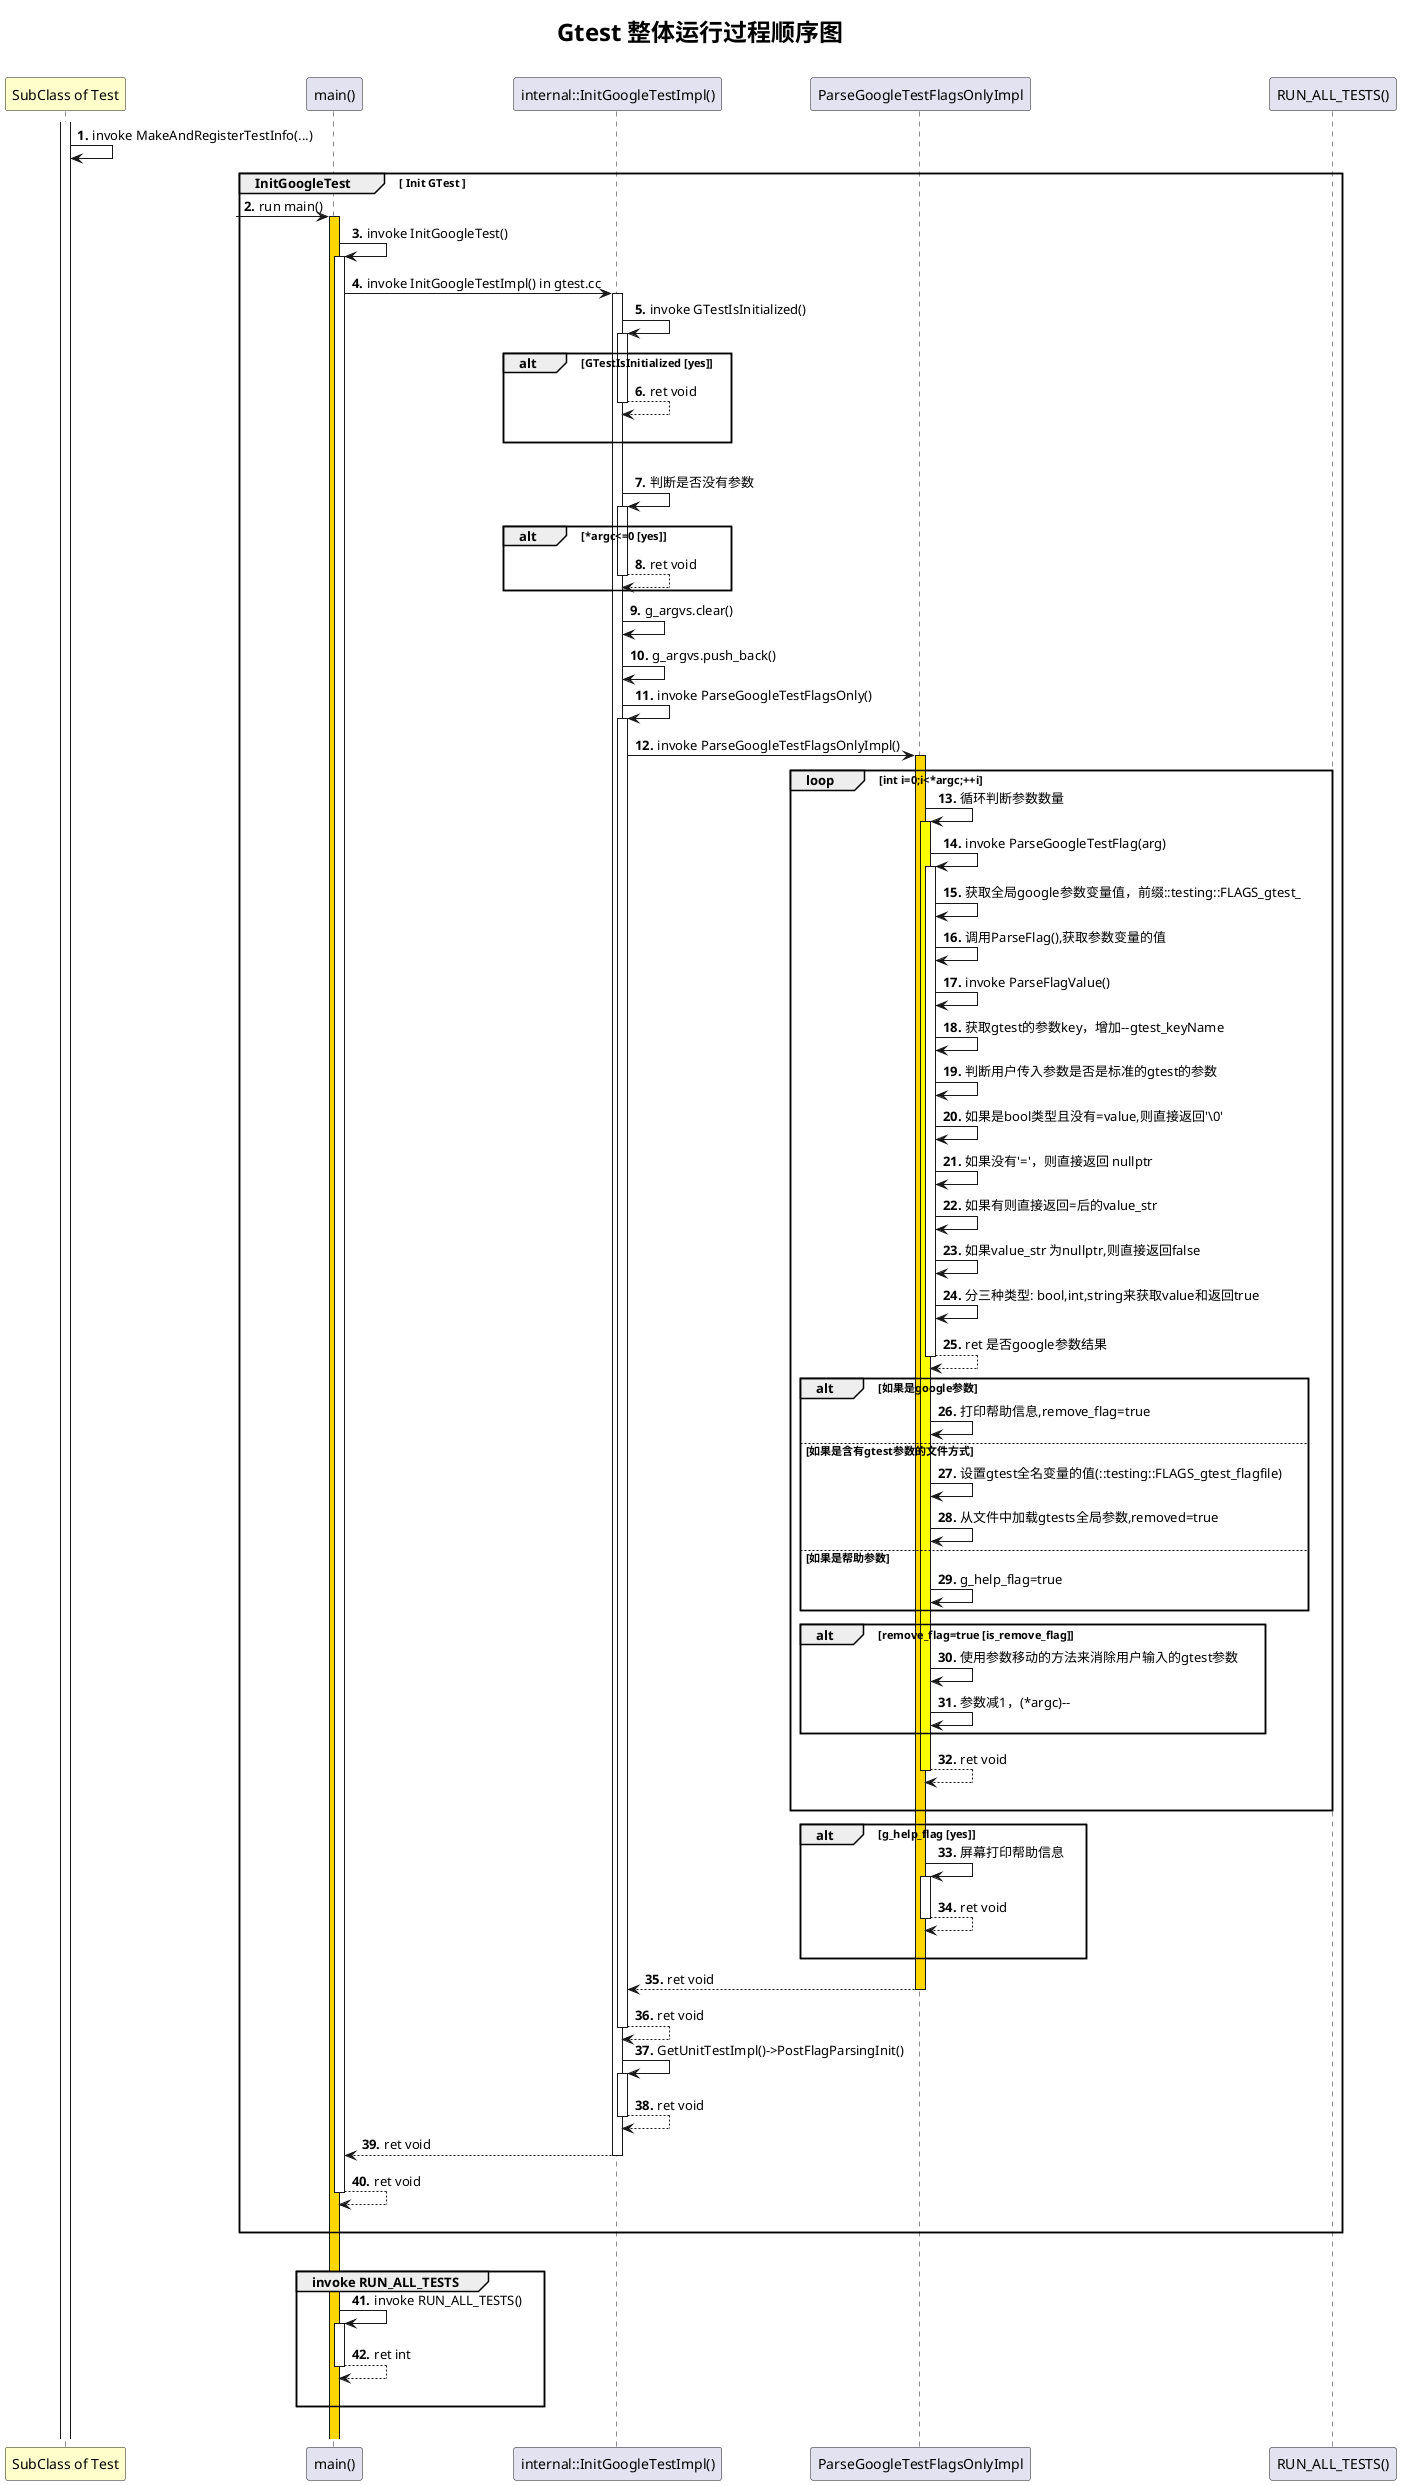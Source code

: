 @startuml
'https://plantuml.com/sequence-diagram
title
 <b><font size="24">Gtest 整体运行过程顺序图</font></b>

end title

'actor boundary control collections database entity queue
'participant "SubClass of Test"  as Test  << (C,#add1b2) subclass >> order -2 #business
participant "SubClass of Test"  as Test  order -2 #business
participant "main()" as main
participant "internal::InitGoogleTestImpl()" as init_impl
participant "ParseGoogleTestFlagsOnlyImpl" as ParseGoogleTestFlagsOnlyImpl
participant "RUN_ALL_TESTS()" as  run_all_tests order 100


'autonumber start increment "<u>0|#.</u>"
autonumber 1 1 "<b>."

'activate participant #colouml_sequence_diagram.pumlr
activate Test
'participant -> participant ++|--|**|!! #color"
Test -> Test  : invoke MakeAndRegisterTestInfo(...)

/'
group 主标题 [副标题]
    bob -[#red]> alice : hello
    [-> alice : DoWork
    create actor|control|boundary|control|... participant
    bob -> participant : new
    / (h|r)note left|right|over|across of alice: this is note
    ref over bob,alice : init
    ... 5分钟后 ...
    bob <[#blue]- alice : ret
    |||
    ||40||
    alt#alt背景色 #整体背景色 主标题
        break|critical|loop|opt|par 主标题

        end
    else 标题

    else 标题2

    end
end
'/

group InitGoogleTest [ Init GTest ]
    ?-> main  ++ #gold : run main()
    main -> main ++ : invoke InitGoogleTest()
    main -> init_impl ++ : invoke InitGoogleTestImpl() in gtest.cc
    init_impl -> init_impl ++ : invoke GTestIsInitialized()
    alt GTestIsInitialized [yes]
        return ret void
        |||
    end
    |||
    init_impl -> init_impl ++ : 判断是否没有参数
    alt *argc<=0 [yes]
        return ret void
    end
    init_impl -> init_impl : g_argvs.clear()
    init_impl -> init_impl : g_argvs.push_back()

    init_impl -> init_impl ++ : invoke ParseGoogleTestFlagsOnly()
        init_impl -> ParseGoogleTestFlagsOnlyImpl ++ #gold : invoke ParseGoogleTestFlagsOnlyImpl()
            loop  int i=0;i<*argc;++i
                ParseGoogleTestFlagsOnlyImpl -> ParseGoogleTestFlagsOnlyImpl ++ #yellow : 循环判断参数数量
                    ParseGoogleTestFlagsOnlyImpl -> ParseGoogleTestFlagsOnlyImpl ++ : invoke ParseGoogleTestFlag(arg)
                        ParseGoogleTestFlagsOnlyImpl -> ParseGoogleTestFlagsOnlyImpl  : 获取全局google参数变量值，前缀::testing::FLAGS_gtest_
                        ParseGoogleTestFlagsOnlyImpl -> ParseGoogleTestFlagsOnlyImpl  : 调用ParseFlag(),获取参数变量的值
                        ParseGoogleTestFlagsOnlyImpl -> ParseGoogleTestFlagsOnlyImpl  : invoke ParseFlagValue()
                        ParseGoogleTestFlagsOnlyImpl -> ParseGoogleTestFlagsOnlyImpl  : 获取gtest的参数key，增加--gtest_keyName
                        ParseGoogleTestFlagsOnlyImpl -> ParseGoogleTestFlagsOnlyImpl  : 判断用户传入参数是否是标准的gtest的参数
                        ParseGoogleTestFlagsOnlyImpl -> ParseGoogleTestFlagsOnlyImpl  : 如果是bool类型且没有=value,则直接返回'\0'
                        ParseGoogleTestFlagsOnlyImpl -> ParseGoogleTestFlagsOnlyImpl  : 如果没有'='，则直接返回 nullptr
                        ParseGoogleTestFlagsOnlyImpl -> ParseGoogleTestFlagsOnlyImpl  : 如果有则直接返回=后的value_str
                        ParseGoogleTestFlagsOnlyImpl -> ParseGoogleTestFlagsOnlyImpl  : 如果value_str 为nullptr,则直接返回false
                        ParseGoogleTestFlagsOnlyImpl -> ParseGoogleTestFlagsOnlyImpl  : 分三种类型: bool,int,string来获取value和返回true
                    return ret 是否google参数结果

                    alt 如果是google参数
                        ParseGoogleTestFlagsOnlyImpl -> ParseGoogleTestFlagsOnlyImpl  : 打印帮助信息,remove_flag=true
                    else 如果是含有gtest参数的文件方式
                        ParseGoogleTestFlagsOnlyImpl -> ParseGoogleTestFlagsOnlyImpl  : 设置gtest全名变量的值(::testing::FLAGS_gtest_flagfile)
                        ParseGoogleTestFlagsOnlyImpl -> ParseGoogleTestFlagsOnlyImpl  : 从文件中加载gtests全局参数,removed=true
                    else 如果是帮助参数
                        ParseGoogleTestFlagsOnlyImpl -> ParseGoogleTestFlagsOnlyImpl  : g_help_flag=true
                    end

                    alt remove_flag=true [is_remove_flag]
                        ParseGoogleTestFlagsOnlyImpl -> ParseGoogleTestFlagsOnlyImpl  : 使用参数移动的方法来消除用户输入的gtest参数
                        ParseGoogleTestFlagsOnlyImpl -> ParseGoogleTestFlagsOnlyImpl  : 参数减1，(*argc)--
                    end
                return ret void
                |||
            end

            alt g_help_flag [yes]
                ParseGoogleTestFlagsOnlyImpl -> ParseGoogleTestFlagsOnlyImpl ++ : 屏幕打印帮助信息
                return ret void
                |||
            end
         return ret void
    return ret void

    init_impl -> init_impl ++ : GetUnitTestImpl()->PostFlagParsingInit()
    return ret void
    return ret void
    return ret void
    |||
end
|||


group invoke RUN_ALL_TESTS
    main -> main ++ :invoke RUN_ALL_TESTS()
    return ret int
   |||
end
|||

@enduml